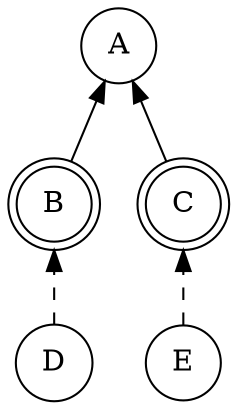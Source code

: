 digraph or {
rankdir="BT";
node [shape=circle]
edge [style=filled]

  A [label="A"]
  D [label="D"]
  E [label="E"]

subgraph known {
  node [shape=doublecircle]

  B [label="B"]
  C [label="C"]
}

B->A
C->A

subgraph path
   {
       edge [style=dashed]

       D->B
       E->C
   }
}


